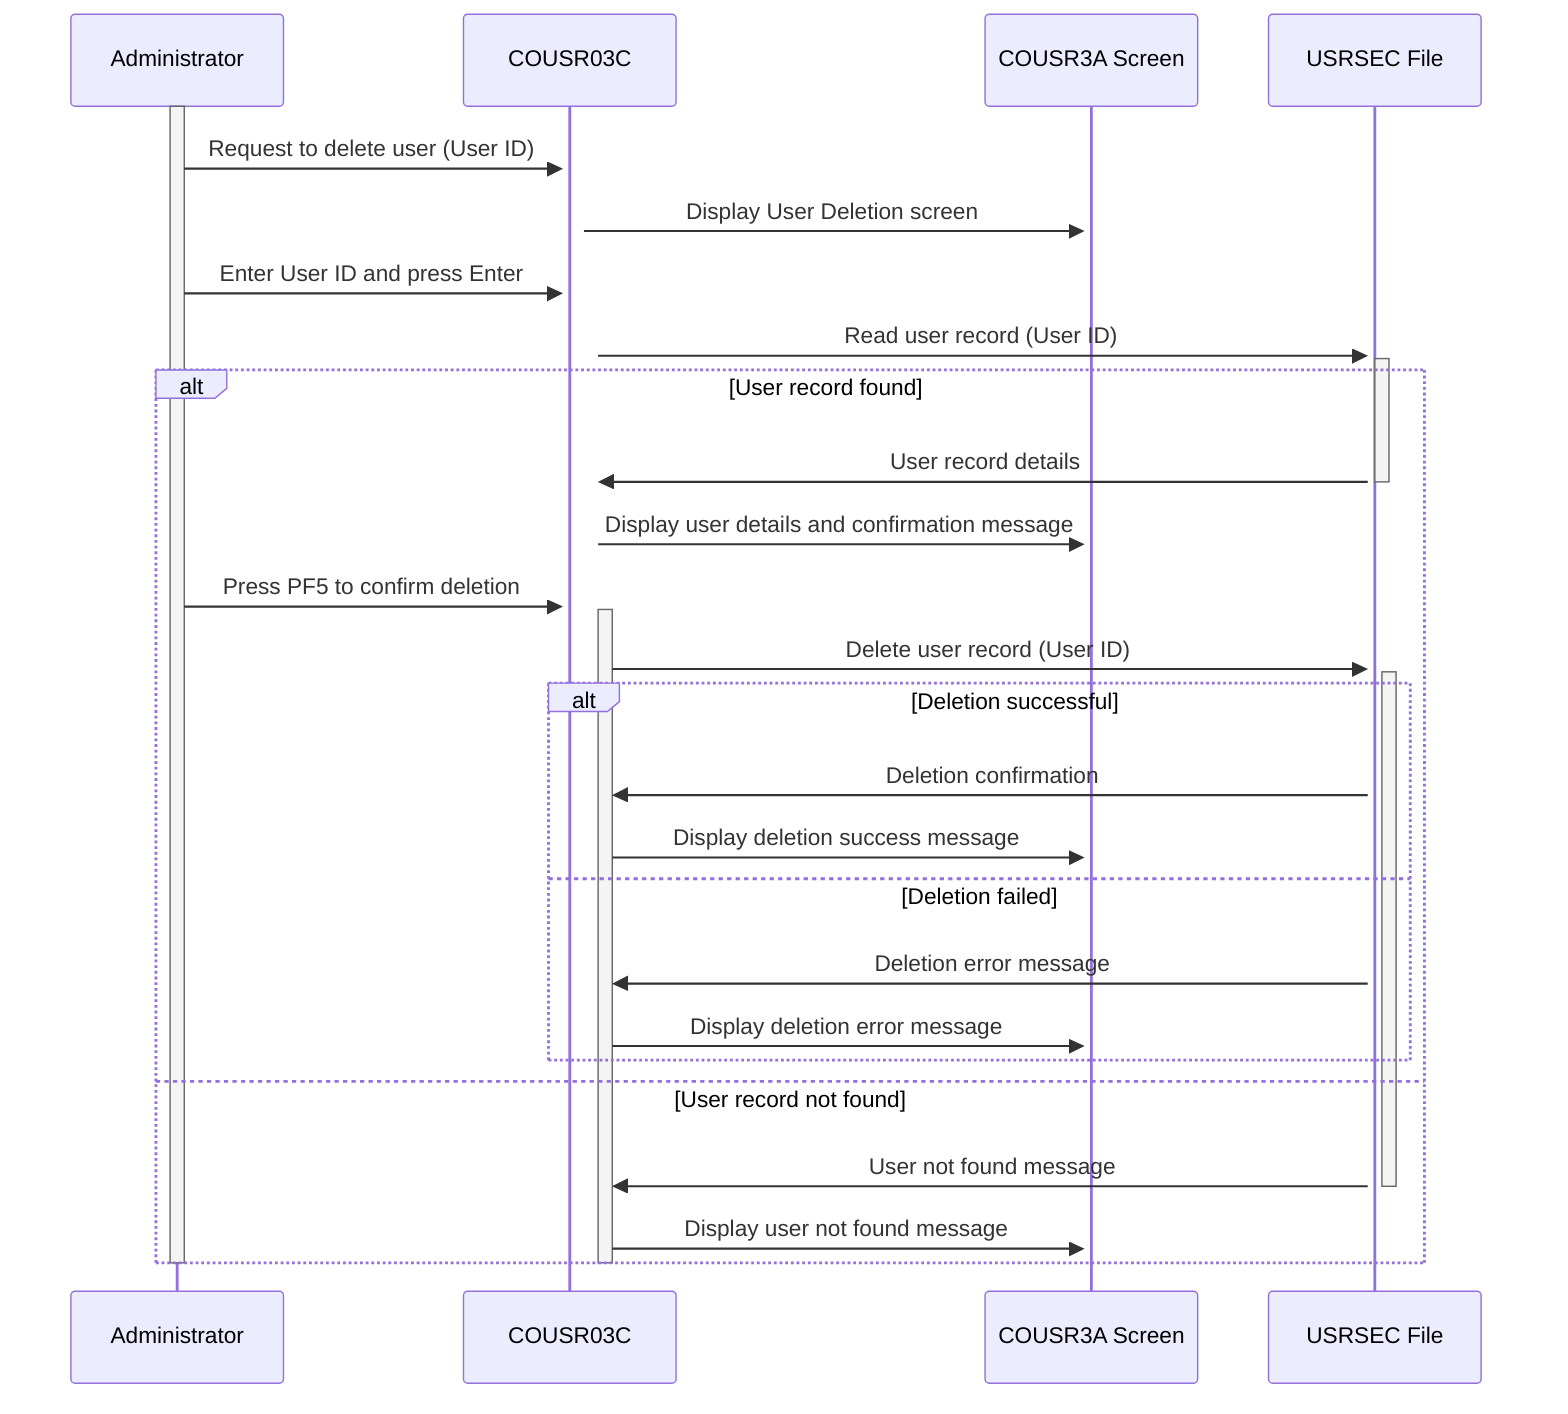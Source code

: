 sequenceDiagram
    participant Administrator
    participant COUSR03C
    participant COUSR3A Screen
    participant USRSEC File

    activate Administrator
    Administrator->>+COUSR03C: Request to delete user (User ID)
    activate COUSR03C
    COUSR03C->>+COUSR3A Screen: Display User Deletion screen
        Administrator->>+COUSR03C: Enter User ID and press Enter
    activate COUSR03C
    COUSR03C->>+USRSEC File: Read user record (User ID)
    activate USRSEC File
    alt User record found
        USRSEC File->>COUSR03C: User record details
        deactivate USRSEC File
        COUSR03C->>+COUSR3A Screen: Display user details and confirmation message
                Administrator->>+COUSR03C: Press PF5 to confirm deletion
        activate COUSR03C
        COUSR03C->>+USRSEC File: Delete user record (User ID)
        activate USRSEC File
        alt Deletion successful
            USRSEC File->>COUSR03C: Deletion confirmation
                        COUSR03C->>+COUSR3A Screen: Display deletion success message
                    else Deletion failed
            USRSEC File->>COUSR03C: Deletion error message
                        COUSR03C->>+COUSR3A Screen: Display deletion error message
                    end
    else User record not found
        USRSEC File->>COUSR03C: User not found message
        deactivate USRSEC File
        COUSR03C->>+COUSR3A Screen: Display user not found message
    end
    deactivate COUSR03C
    deactivate Administrator